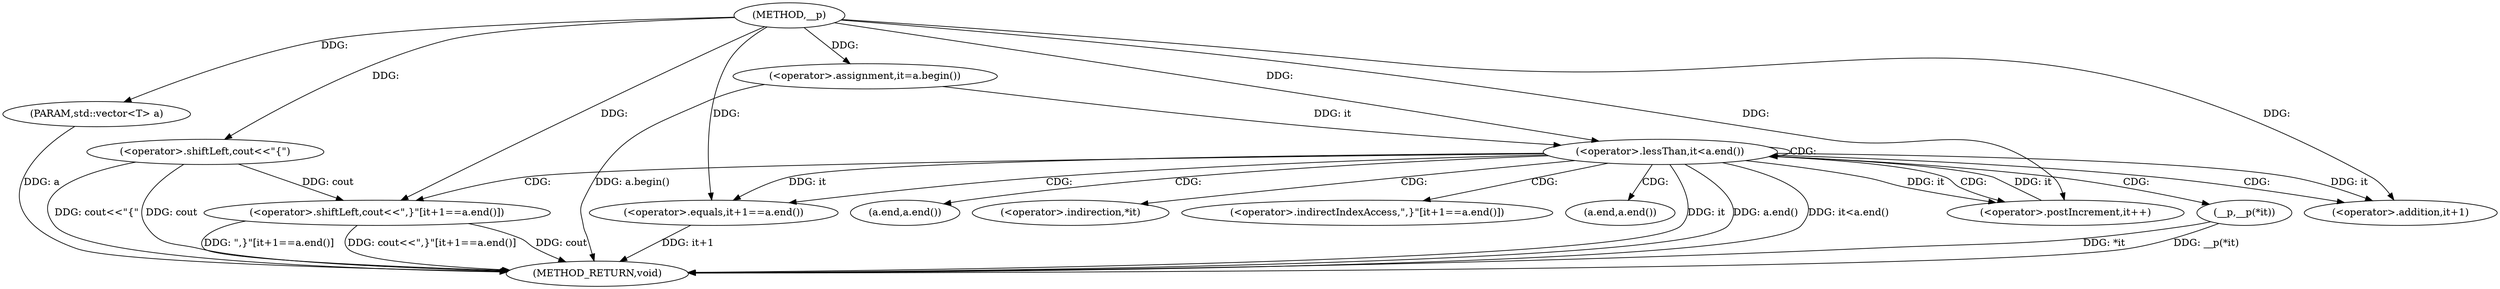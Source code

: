 digraph "__p" {  
"1000145" [label = "(METHOD,__p)" ]
"1000174" [label = "(METHOD_RETURN,void)" ]
"1000146" [label = "(PARAM,std::vector<T> a)" ]
"1000148" [label = "(<operator>.shiftLeft,cout<<\"{\")" ]
"1000153" [label = "(<operator>.assignment,it=a.begin())" ]
"1000156" [label = "(<operator>.lessThan,it<a.end())" ]
"1000159" [label = "(<operator>.postIncrement,it++)" ]
"1000162" [label = "(__p,__p(*it))" ]
"1000165" [label = "(<operator>.shiftLeft,cout<<\",}\"[it+1==a.end()])" ]
"1000169" [label = "(<operator>.equals,it+1==a.end())" ]
"1000170" [label = "(<operator>.addition,it+1)" ]
"1000158" [label = "(a.end,a.end())" ]
"1000163" [label = "(<operator>.indirection,*it)" ]
"1000167" [label = "(<operator>.indirectIndexAccess,\",}\"[it+1==a.end()])" ]
"1000173" [label = "(a.end,a.end())" ]
  "1000146" -> "1000174"  [ label = "DDG: a"] 
  "1000148" -> "1000174"  [ label = "DDG: cout"] 
  "1000148" -> "1000174"  [ label = "DDG: cout<<\"{\""] 
  "1000153" -> "1000174"  [ label = "DDG: a.begin()"] 
  "1000156" -> "1000174"  [ label = "DDG: it"] 
  "1000156" -> "1000174"  [ label = "DDG: a.end()"] 
  "1000156" -> "1000174"  [ label = "DDG: it<a.end()"] 
  "1000162" -> "1000174"  [ label = "DDG: *it"] 
  "1000162" -> "1000174"  [ label = "DDG: __p(*it)"] 
  "1000165" -> "1000174"  [ label = "DDG: cout"] 
  "1000169" -> "1000174"  [ label = "DDG: it+1"] 
  "1000165" -> "1000174"  [ label = "DDG: \",}\"[it+1==a.end()]"] 
  "1000165" -> "1000174"  [ label = "DDG: cout<<\",}\"[it+1==a.end()]"] 
  "1000145" -> "1000146"  [ label = "DDG: "] 
  "1000145" -> "1000148"  [ label = "DDG: "] 
  "1000145" -> "1000153"  [ label = "DDG: "] 
  "1000153" -> "1000156"  [ label = "DDG: it"] 
  "1000159" -> "1000156"  [ label = "DDG: it"] 
  "1000145" -> "1000156"  [ label = "DDG: "] 
  "1000145" -> "1000159"  [ label = "DDG: "] 
  "1000156" -> "1000159"  [ label = "DDG: it"] 
  "1000148" -> "1000165"  [ label = "DDG: cout"] 
  "1000145" -> "1000165"  [ label = "DDG: "] 
  "1000156" -> "1000169"  [ label = "DDG: it"] 
  "1000145" -> "1000169"  [ label = "DDG: "] 
  "1000156" -> "1000170"  [ label = "DDG: it"] 
  "1000145" -> "1000170"  [ label = "DDG: "] 
  "1000156" -> "1000163"  [ label = "CDG: "] 
  "1000156" -> "1000156"  [ label = "CDG: "] 
  "1000156" -> "1000170"  [ label = "CDG: "] 
  "1000156" -> "1000162"  [ label = "CDG: "] 
  "1000156" -> "1000159"  [ label = "CDG: "] 
  "1000156" -> "1000167"  [ label = "CDG: "] 
  "1000156" -> "1000165"  [ label = "CDG: "] 
  "1000156" -> "1000173"  [ label = "CDG: "] 
  "1000156" -> "1000158"  [ label = "CDG: "] 
  "1000156" -> "1000169"  [ label = "CDG: "] 
}
